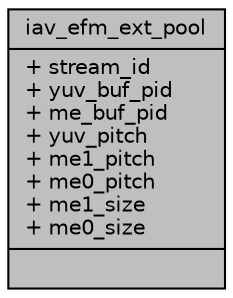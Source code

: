 digraph "iav_efm_ext_pool"
{
 // INTERACTIVE_SVG=YES
 // LATEX_PDF_SIZE
  bgcolor="transparent";
  edge [fontname="Helvetica",fontsize="10",labelfontname="Helvetica",labelfontsize="10"];
  node [fontname="Helvetica",fontsize="10",shape=record];
  Node1 [label="{iav_efm_ext_pool\n|+ stream_id\l+ yuv_buf_pid\l+ me_buf_pid\l+ yuv_pitch\l+ me1_pitch\l+ me0_pitch\l+ me1_size\l+ me0_size\l|}",height=0.2,width=0.4,color="black", fillcolor="grey75", style="filled", fontcolor="black",tooltip=" "];
}
